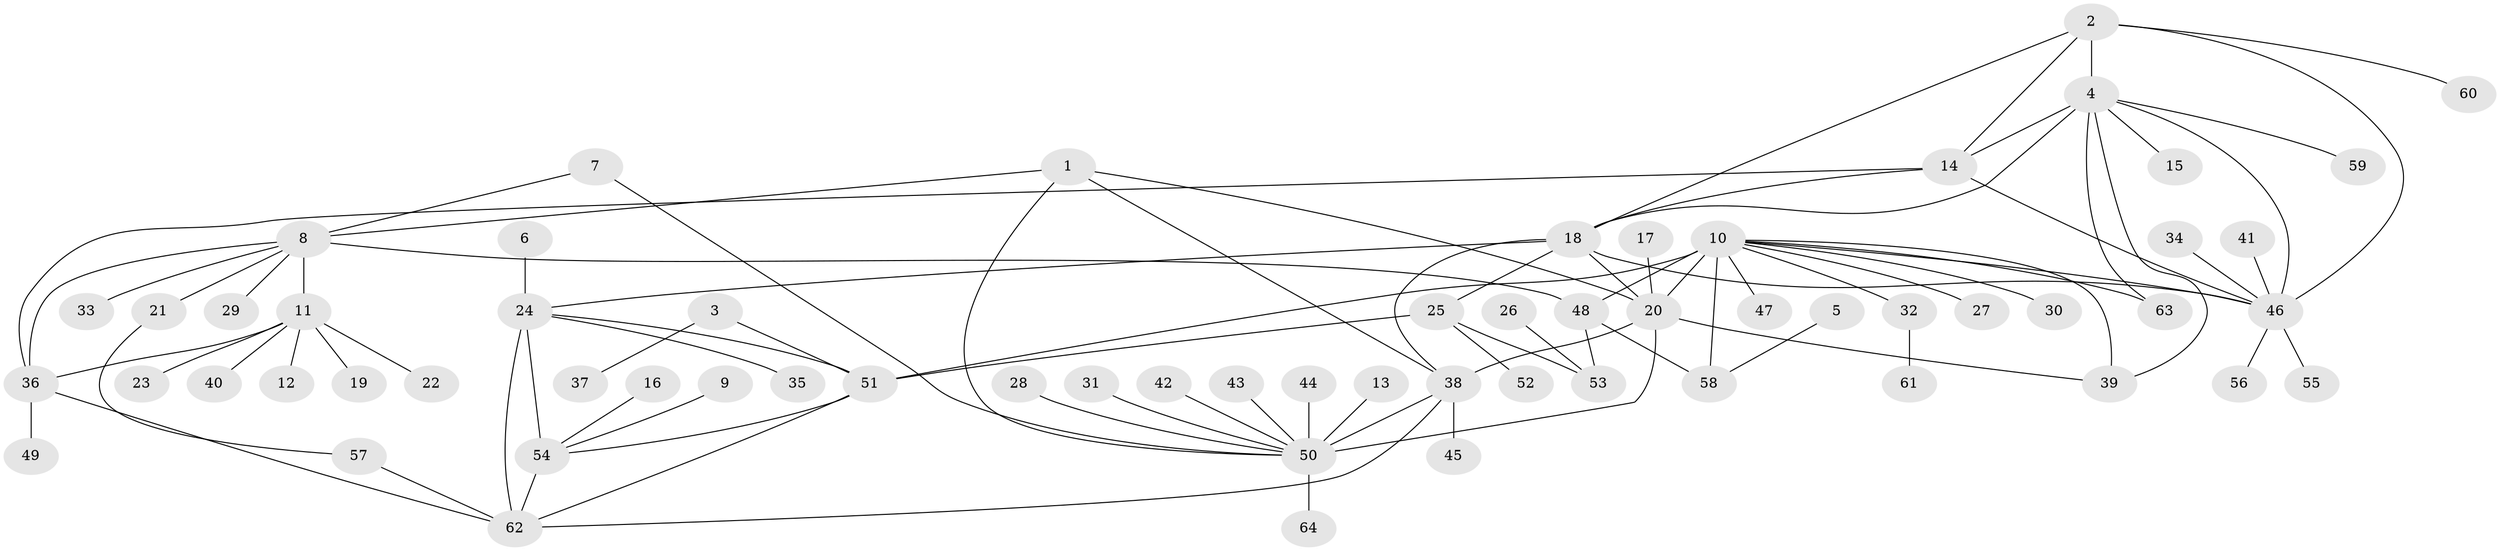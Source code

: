 // original degree distribution, {10: 0.031496062992125984, 8: 0.05511811023622047, 7: 0.05511811023622047, 9: 0.03937007874015748, 6: 0.03937007874015748, 11: 0.007874015748031496, 12: 0.007874015748031496, 3: 0.05511811023622047, 2: 0.13385826771653545, 1: 0.5511811023622047, 4: 0.023622047244094488}
// Generated by graph-tools (version 1.1) at 2025/02/03/09/25 03:02:48]
// undirected, 64 vertices, 91 edges
graph export_dot {
graph [start="1"]
  node [color=gray90,style=filled];
  1;
  2;
  3;
  4;
  5;
  6;
  7;
  8;
  9;
  10;
  11;
  12;
  13;
  14;
  15;
  16;
  17;
  18;
  19;
  20;
  21;
  22;
  23;
  24;
  25;
  26;
  27;
  28;
  29;
  30;
  31;
  32;
  33;
  34;
  35;
  36;
  37;
  38;
  39;
  40;
  41;
  42;
  43;
  44;
  45;
  46;
  47;
  48;
  49;
  50;
  51;
  52;
  53;
  54;
  55;
  56;
  57;
  58;
  59;
  60;
  61;
  62;
  63;
  64;
  1 -- 8 [weight=1.0];
  1 -- 20 [weight=2.0];
  1 -- 38 [weight=1.0];
  1 -- 50 [weight=2.0];
  2 -- 4 [weight=2.0];
  2 -- 14 [weight=1.0];
  2 -- 18 [weight=1.0];
  2 -- 46 [weight=1.0];
  2 -- 60 [weight=1.0];
  3 -- 37 [weight=1.0];
  3 -- 51 [weight=1.0];
  4 -- 14 [weight=2.0];
  4 -- 15 [weight=1.0];
  4 -- 18 [weight=2.0];
  4 -- 39 [weight=1.0];
  4 -- 46 [weight=2.0];
  4 -- 59 [weight=1.0];
  4 -- 63 [weight=1.0];
  5 -- 58 [weight=1.0];
  6 -- 24 [weight=1.0];
  7 -- 8 [weight=1.0];
  7 -- 50 [weight=1.0];
  8 -- 11 [weight=6.0];
  8 -- 21 [weight=1.0];
  8 -- 29 [weight=1.0];
  8 -- 33 [weight=1.0];
  8 -- 36 [weight=2.0];
  8 -- 48 [weight=1.0];
  9 -- 54 [weight=1.0];
  10 -- 20 [weight=1.0];
  10 -- 27 [weight=1.0];
  10 -- 30 [weight=1.0];
  10 -- 32 [weight=1.0];
  10 -- 39 [weight=1.0];
  10 -- 46 [weight=1.0];
  10 -- 47 [weight=1.0];
  10 -- 48 [weight=3.0];
  10 -- 51 [weight=1.0];
  10 -- 58 [weight=6.0];
  10 -- 63 [weight=1.0];
  11 -- 12 [weight=1.0];
  11 -- 19 [weight=1.0];
  11 -- 22 [weight=1.0];
  11 -- 23 [weight=1.0];
  11 -- 36 [weight=3.0];
  11 -- 40 [weight=1.0];
  13 -- 50 [weight=1.0];
  14 -- 18 [weight=1.0];
  14 -- 36 [weight=1.0];
  14 -- 46 [weight=1.0];
  16 -- 54 [weight=1.0];
  17 -- 20 [weight=1.0];
  18 -- 20 [weight=1.0];
  18 -- 24 [weight=1.0];
  18 -- 25 [weight=1.0];
  18 -- 38 [weight=1.0];
  18 -- 46 [weight=1.0];
  20 -- 38 [weight=2.0];
  20 -- 39 [weight=1.0];
  20 -- 50 [weight=4.0];
  21 -- 57 [weight=1.0];
  24 -- 35 [weight=1.0];
  24 -- 51 [weight=2.0];
  24 -- 54 [weight=4.0];
  24 -- 62 [weight=2.0];
  25 -- 51 [weight=1.0];
  25 -- 52 [weight=1.0];
  25 -- 53 [weight=1.0];
  26 -- 53 [weight=1.0];
  28 -- 50 [weight=1.0];
  31 -- 50 [weight=1.0];
  32 -- 61 [weight=1.0];
  34 -- 46 [weight=1.0];
  36 -- 49 [weight=1.0];
  36 -- 62 [weight=1.0];
  38 -- 45 [weight=1.0];
  38 -- 50 [weight=2.0];
  38 -- 62 [weight=1.0];
  41 -- 46 [weight=1.0];
  42 -- 50 [weight=1.0];
  43 -- 50 [weight=1.0];
  44 -- 50 [weight=1.0];
  46 -- 55 [weight=1.0];
  46 -- 56 [weight=1.0];
  48 -- 53 [weight=1.0];
  48 -- 58 [weight=2.0];
  50 -- 64 [weight=1.0];
  51 -- 54 [weight=2.0];
  51 -- 62 [weight=1.0];
  54 -- 62 [weight=2.0];
  57 -- 62 [weight=1.0];
}

